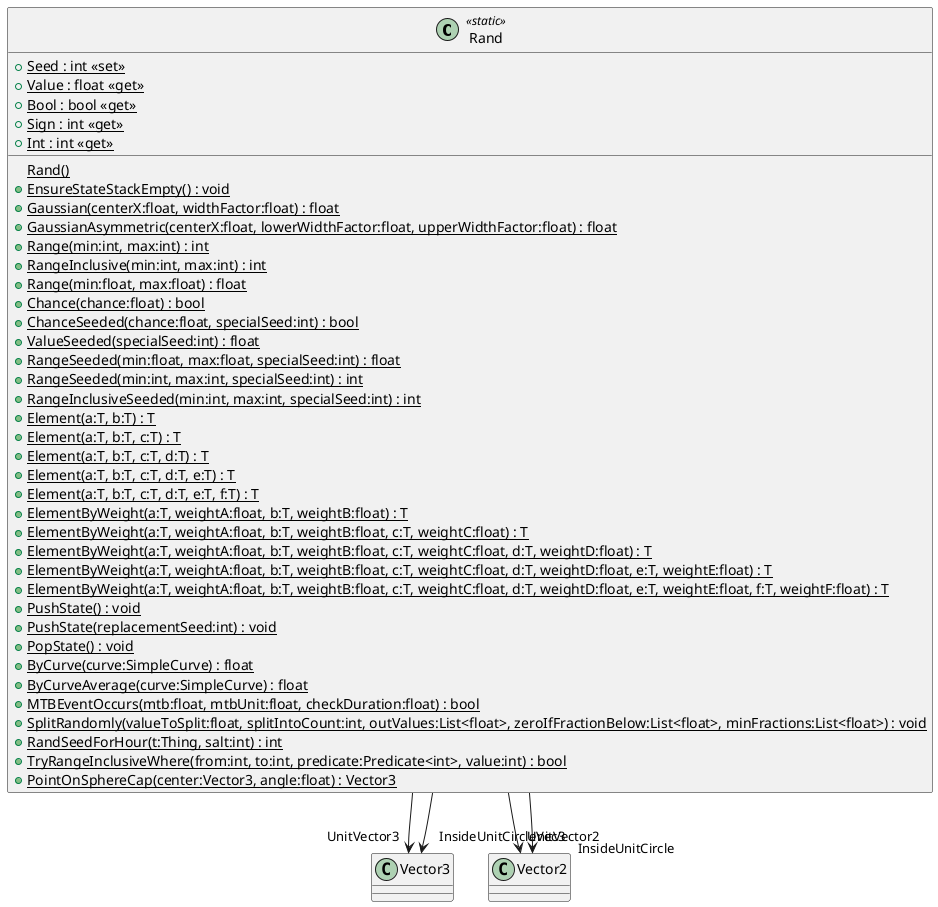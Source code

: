 @startuml
class Rand <<static>> {
    + {static} Seed : int <<set>>
    + {static} Value : float <<get>>
    + {static} Bool : bool <<get>>
    + {static} Sign : int <<get>>
    + {static} Int : int <<get>>
    {static} Rand()
    + {static} EnsureStateStackEmpty() : void
    + {static} Gaussian(centerX:float, widthFactor:float) : float
    + {static} GaussianAsymmetric(centerX:float, lowerWidthFactor:float, upperWidthFactor:float) : float
    + {static} Range(min:int, max:int) : int
    + {static} RangeInclusive(min:int, max:int) : int
    + {static} Range(min:float, max:float) : float
    + {static} Chance(chance:float) : bool
    + {static} ChanceSeeded(chance:float, specialSeed:int) : bool
    + {static} ValueSeeded(specialSeed:int) : float
    + {static} RangeSeeded(min:float, max:float, specialSeed:int) : float
    + {static} RangeSeeded(min:int, max:int, specialSeed:int) : int
    + {static} RangeInclusiveSeeded(min:int, max:int, specialSeed:int) : int
    + {static} Element(a:T, b:T) : T
    + {static} Element(a:T, b:T, c:T) : T
    + {static} Element(a:T, b:T, c:T, d:T) : T
    + {static} Element(a:T, b:T, c:T, d:T, e:T) : T
    + {static} Element(a:T, b:T, c:T, d:T, e:T, f:T) : T
    + {static} ElementByWeight(a:T, weightA:float, b:T, weightB:float) : T
    + {static} ElementByWeight(a:T, weightA:float, b:T, weightB:float, c:T, weightC:float) : T
    + {static} ElementByWeight(a:T, weightA:float, b:T, weightB:float, c:T, weightC:float, d:T, weightD:float) : T
    + {static} ElementByWeight(a:T, weightA:float, b:T, weightB:float, c:T, weightC:float, d:T, weightD:float, e:T, weightE:float) : T
    + {static} ElementByWeight(a:T, weightA:float, b:T, weightB:float, c:T, weightC:float, d:T, weightD:float, e:T, weightE:float, f:T, weightF:float) : T
    + {static} PushState() : void
    + {static} PushState(replacementSeed:int) : void
    + {static} PopState() : void
    + {static} ByCurve(curve:SimpleCurve) : float
    + {static} ByCurveAverage(curve:SimpleCurve) : float
    + {static} MTBEventOccurs(mtb:float, mtbUnit:float, checkDuration:float) : bool
    + {static} SplitRandomly(valueToSplit:float, splitIntoCount:int, outValues:List<float>, zeroIfFractionBelow:List<float>, minFractions:List<float>) : void
    + {static} RandSeedForHour(t:Thing, salt:int) : int
    + {static} TryRangeInclusiveWhere(from:int, to:int, predicate:Predicate<int>, value:int) : bool
    + {static} PointOnSphereCap(center:Vector3, angle:float) : Vector3
}
Rand --> "UnitVector3" Vector3
Rand --> "UnitVector2" Vector2
Rand --> "InsideUnitCircle" Vector2
Rand --> "InsideUnitCircleVec3" Vector3
@enduml
